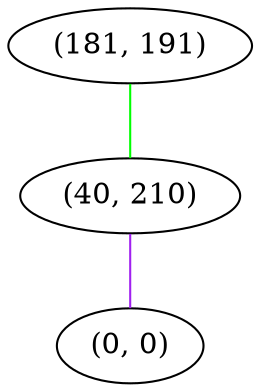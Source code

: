 graph "" {
"(181, 191)";
"(40, 210)";
"(0, 0)";
"(181, 191)" -- "(40, 210)"  [color=green, key=0, weight=2];
"(40, 210)" -- "(0, 0)"  [color=purple, key=0, weight=4];
}
